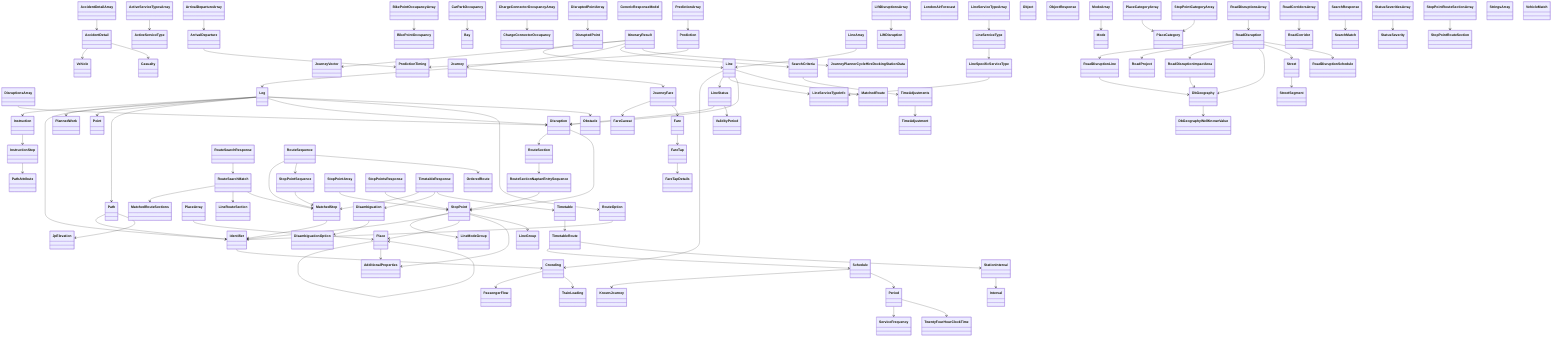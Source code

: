 classDiagram
    AccidentDetailArray --> AccidentDetail
    AccidentDetail --> Vehicle
    AccidentDetail --> Casualty
    ActiveServiceTypesArray --> ActiveServiceType
    class ActiveServiceType
    ArrivalDepartureArray --> ArrivalDeparture
    ArrivalDeparture --> PredictionTiming
    BikePointOccupancyArray --> BikePointOccupancy
    class BikePointOccupancy
    CarParkOccupancy --> Bay
    class Bay
    class Casualty
    ChargeConnectorOccupancyArray --> ChargeConnectorOccupancy
    class ChargeConnectorOccupancy
    DisruptedPointArray --> DisruptedPoint
    class DisruptedPoint
    DisruptionsArray --> Disruption
    class GenericResponseModel
    ItineraryResult --> Line
    ItineraryResult --> JourneyVector
    ItineraryResult --> Journey
    ItineraryResult --> SearchCriteria
    ItineraryResult --> JourneyPlannerCycleHireDockingStationData
    Journey --> Leg
    Journey --> JourneyFare
    JourneyFare --> FareCaveat
    JourneyFare --> Fare
    Fare --> FareTap
    class FareCaveat
    FareTap --> FareTapDetails
    class FareTapDetails
    class JourneyPlannerCycleHireDockingStationData
    class JourneyVector
    Leg --> Instruction
    Leg --> Identifier
    Leg --> PlannedWork
    Leg --> Point
    Leg --> Path
    Leg --> Disruption
    Leg --> RouteOption
    Leg --> Obstacle
    Instruction --> InstructionStep
    InstructionStep --> PathAttribute
    LiftDisruptionsArray --> LiftDisruption
    class LiftDisruption
    LineArray --> Line
    Line --> Crowding
    Line --> LineStatus
    Line --> LineServiceTypeInfo
    Line --> Disruption
    Line --> MatchedRoute
    LineServiceTypeArray --> LineServiceType
    LineServiceType --> LineSpecificServiceType
    LineSpecificServiceType --> LineServiceTypeInfo
    class LineServiceTypeInfo
    LineStatus --> Disruption
    LineStatus --> ValidityPeriod
    Disruption --> RouteSection
    Disruption --> StopPoint
    class LondonAirForecast
    class MatchedRoute
    ModeArray --> Mode
    class Mode
    class Object
    class ObjectResponse
    class Obstacle
    Path --> Identifier
    Path --> JpElevation
    class JpElevation
    class PathAttribute
    PlaceArray --> Place
    PlaceCategoryArray --> PlaceCategory
    class PlannedWork
    class Point
    PredictionArray --> Prediction
    Prediction --> PredictionTiming
    class PredictionTiming
    RoadCorridorsArray --> RoadCorridor
    class RoadCorridor
    RoadDisruptionsArray --> RoadDisruption
    RoadDisruption --> RoadDisruptionLine
    RoadDisruption --> RoadProject
    RoadDisruption --> RoadDisruptionImpactArea
    RoadDisruption --> DbGeography
    RoadDisruption --> Street
    RoadDisruption --> RoadDisruptionSchedule
    RoadDisruptionImpactArea --> DbGeography
    RoadDisruptionLine --> DbGeography
    DbGeography --> DbGeographyWellKnownValue
    class DbGeographyWellKnownValue
    class RoadDisruptionSchedule
    class RoadProject
    RouteOption --> Identifier
    RouteSearchResponse --> RouteSearchMatch
    RouteSearchMatch --> MatchedRouteSections
    RouteSearchMatch --> LineRouteSection
    RouteSearchMatch --> MatchedStop
    class LineRouteSection
    class MatchedRouteSections
    RouteSection --> RouteSectionNaptanEntrySequence
    RouteSectionNaptanEntrySequence --> StopPoint
    RouteSequence --> MatchedStop
    RouteSequence --> StopPointSequence
    RouteSequence --> OrderedRoute
    class OrderedRoute
    SearchCriteria --> TimeAdjustments
    SearchResponse --> SearchMatch
    class SearchMatch
    StatusSeveritiesArray --> StatusSeverity
    class StatusSeverity
    StopPointArray --> StopPoint
    StopPointCategoryArray --> PlaceCategory
    class PlaceCategory
    StopPointRouteSectionArray --> StopPointRouteSection
    class StopPointRouteSection
    StopPointSequence --> MatchedStop
    StopPointsResponse --> StopPoint
    StopPoint --> Identifier
    StopPoint --> LineModeGroup
    StopPoint --> Place
    StopPoint --> AdditionalProperties
    StopPoint --> LineGroup
    class LineGroup
    class LineModeGroup
    Street --> StreetSegment
    class StreetSegment
    class StringsArray
    TimeAdjustments --> TimeAdjustment
    class TimeAdjustment
    TimetableResponse --> MatchedStop
    TimetableResponse --> Disambiguation
    TimetableResponse --> Timetable
    Disambiguation --> DisambiguationOption
    class DisambiguationOption
    MatchedStop --> Identifier
    Identifier --> Crowding
    Crowding --> PassengerFlow
    Crowding --> TrainLoading
    class PassengerFlow
    Timetable --> TimetableRoute
    TimetableRoute --> Schedule
    TimetableRoute --> StationInterval
    Schedule --> KnownJourney
    Schedule --> Period
    class KnownJourney
    Period --> ServiceFrequency
    Period --> TwentyFourHourClockTime
    class ServiceFrequency
    StationInterval --> Interval
    class Interval
    class TrainLoading
    class TwentyFourHourClockTime
    class ValidityPeriod
    class Vehicle
    class VehicleMatch
    class AdditionalProperties
    Place --> Place
    Place --> AdditionalProperties